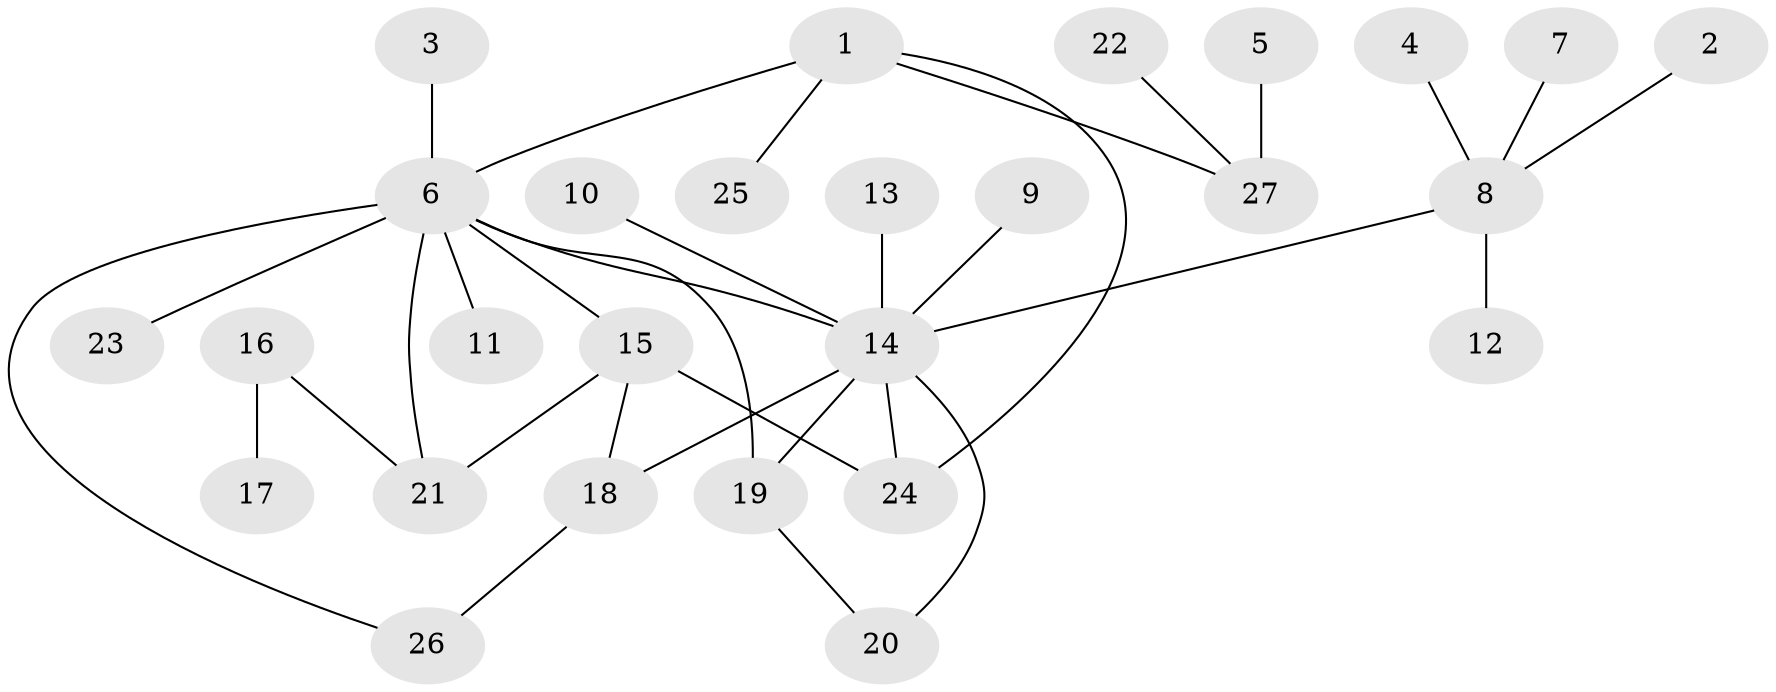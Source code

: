 // original degree distribution, {6: 0.034482758620689655, 3: 0.06896551724137931, 14: 0.011494252873563218, 5: 0.05747126436781609, 13: 0.011494252873563218, 4: 0.04597701149425287, 8: 0.011494252873563218, 1: 0.6206896551724138, 2: 0.13793103448275862}
// Generated by graph-tools (version 1.1) at 2025/36/03/04/25 23:36:39]
// undirected, 27 vertices, 33 edges
graph export_dot {
  node [color=gray90,style=filled];
  1;
  2;
  3;
  4;
  5;
  6;
  7;
  8;
  9;
  10;
  11;
  12;
  13;
  14;
  15;
  16;
  17;
  18;
  19;
  20;
  21;
  22;
  23;
  24;
  25;
  26;
  27;
  1 -- 6 [weight=1.0];
  1 -- 24 [weight=1.0];
  1 -- 25 [weight=1.0];
  1 -- 27 [weight=1.0];
  2 -- 8 [weight=1.0];
  3 -- 6 [weight=1.0];
  4 -- 8 [weight=1.0];
  5 -- 27 [weight=1.0];
  6 -- 11 [weight=1.0];
  6 -- 14 [weight=1.0];
  6 -- 15 [weight=1.0];
  6 -- 19 [weight=2.0];
  6 -- 21 [weight=1.0];
  6 -- 23 [weight=1.0];
  6 -- 26 [weight=1.0];
  7 -- 8 [weight=1.0];
  8 -- 12 [weight=1.0];
  8 -- 14 [weight=1.0];
  9 -- 14 [weight=1.0];
  10 -- 14 [weight=1.0];
  13 -- 14 [weight=1.0];
  14 -- 18 [weight=1.0];
  14 -- 19 [weight=1.0];
  14 -- 20 [weight=1.0];
  14 -- 24 [weight=1.0];
  15 -- 18 [weight=1.0];
  15 -- 21 [weight=2.0];
  15 -- 24 [weight=1.0];
  16 -- 17 [weight=1.0];
  16 -- 21 [weight=1.0];
  18 -- 26 [weight=1.0];
  19 -- 20 [weight=1.0];
  22 -- 27 [weight=1.0];
}
